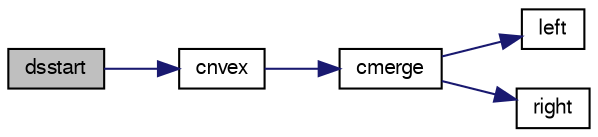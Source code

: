 digraph "dsstart"
{
  edge [fontname="FreeSans",fontsize="10",labelfontname="FreeSans",labelfontsize="10"];
  node [fontname="FreeSans",fontsize="10",shape=record];
  rankdir="LR";
  Node1 [label="dsstart",height=0.2,width=0.4,color="black", fillcolor="grey75", style="filled", fontcolor="black"];
  Node1 -> Node2 [color="midnightblue",fontsize="10",style="solid",fontname="FreeSans"];
  Node2 [label="cnvex",height=0.2,width=0.4,color="black", fillcolor="white", style="filled",URL="$cnvex_8f90.html#adbba31f33811d4b7401a3ca2d373ce82",tooltip=" Compute the upper convex hull of the set  "];
  Node2 -> Node3 [color="midnightblue",fontsize="10",style="solid",fontname="FreeSans"];
  Node3 [label="cmerge",height=0.2,width=0.4,color="black", fillcolor="white", style="filled",URL="$cmerge_8f90.html#a80622a48065c4191517c1a7a3953f2f3",tooltip="Given the upper convex hulls of two consecutive sets of pairs (j,A(j)), compute the upper convex hull..."];
  Node3 -> Node4 [color="midnightblue",fontsize="10",style="solid",fontname="FreeSans"];
  Node4 [label="left",height=0.2,width=0.4,color="black", fillcolor="white", style="filled",URL="$left_8f90.html#a4589c8ebb44369af2e6a9ae4c6c3f25b",tooltip=" Given as input the integer I and the vector H of logical, compute the the maximum integer IL such th..."];
  Node3 -> Node5 [color="midnightblue",fontsize="10",style="solid",fontname="FreeSans"];
  Node5 [label="right",height=0.2,width=0.4,color="black", fillcolor="white", style="filled",URL="$right_8f90.html#ab8cfb81c27c1ad6d58dd2895f3986628",tooltip=" Given as input the integer I and the vector H of logical, compute the the minimum integer IR such th..."];
}
